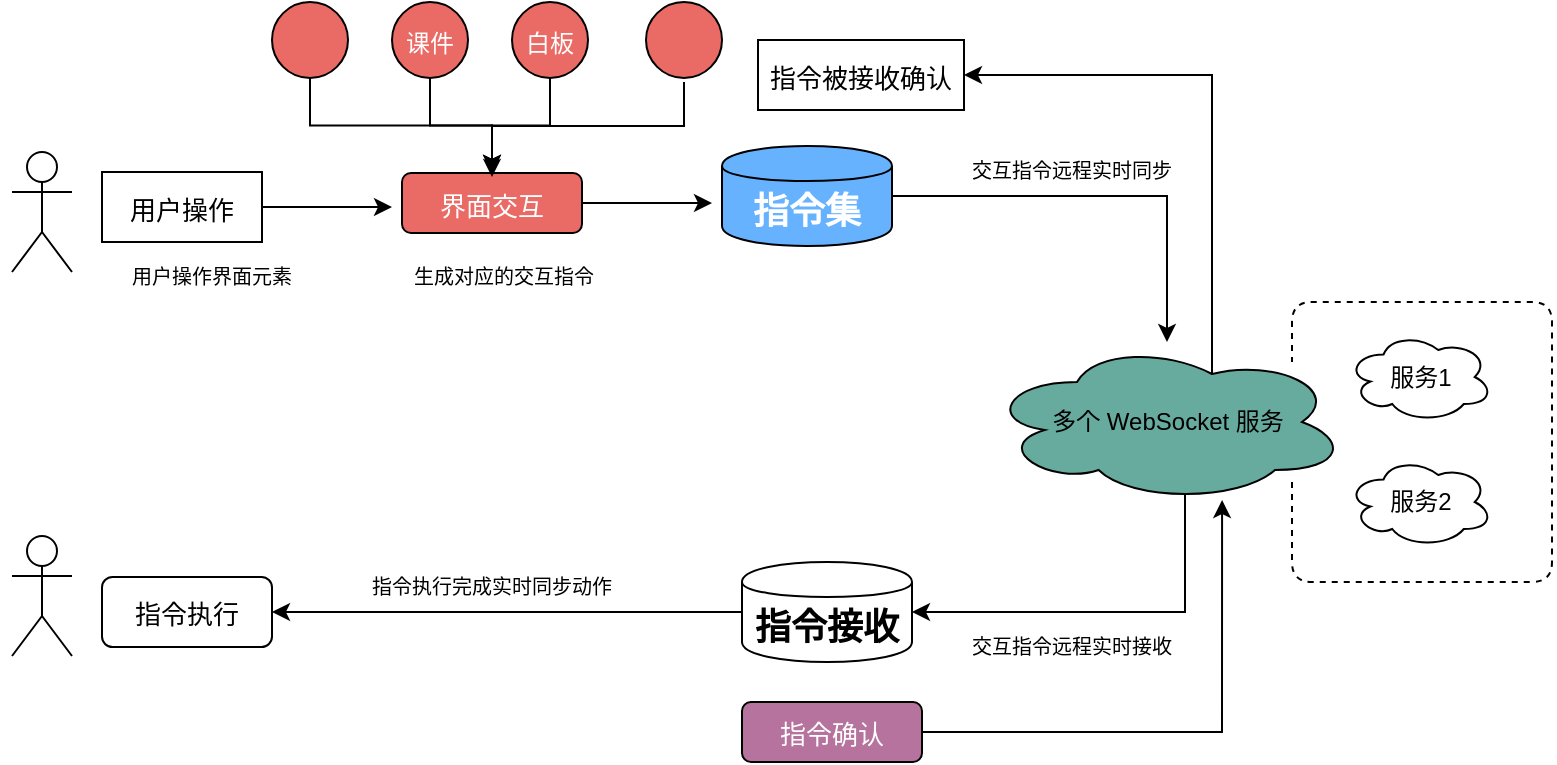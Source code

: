 <mxfile version="10.4.8" type="github"><diagram id="OKLtzuDYqFFcVpiSLFwa" name="Page-1"><mxGraphModel dx="758" dy="467" grid="1" gridSize="10" guides="1" tooltips="1" connect="1" arrows="1" fold="1" page="1" pageScale="1" pageWidth="827" pageHeight="1169" math="0" shadow="0"><root><mxCell id="0"/><mxCell id="1" parent="0"/><mxCell id="AfYKAzfjX0754w6EnX0_-44" style="edgeStyle=orthogonalEdgeStyle;rounded=0;orthogonalLoop=1;jettySize=auto;html=1;exitX=0.55;exitY=0.95;exitDx=0;exitDy=0;exitPerimeter=0;entryX=1;entryY=0.5;entryDx=0;entryDy=0;fontSize=18;fontColor=#FFFFFF;" edge="1" parent="1" source="AfYKAzfjX0754w6EnX0_-1" target="AfYKAzfjX0754w6EnX0_-43"><mxGeometry relative="1" as="geometry"><Array as="points"><mxPoint x="627" y="445"/></Array></mxGeometry></mxCell><mxCell id="AfYKAzfjX0754w6EnX0_-63" style="edgeStyle=orthogonalEdgeStyle;rounded=0;orthogonalLoop=1;jettySize=auto;html=1;exitX=0.625;exitY=0.2;exitDx=0;exitDy=0;exitPerimeter=0;fontSize=18;fontColor=#000000;entryX=1;entryY=0.5;entryDx=0;entryDy=0;" edge="1" parent="1" source="AfYKAzfjX0754w6EnX0_-1" target="AfYKAzfjX0754w6EnX0_-62"><mxGeometry relative="1" as="geometry"><mxPoint x="520" y="177" as="targetPoint"/><Array as="points"><mxPoint x="640" y="177"/></Array></mxGeometry></mxCell><mxCell id="AfYKAzfjX0754w6EnX0_-1" value="多个 WebSocket 服务" style="ellipse;shape=cloud;whiteSpace=wrap;html=1;fillColor=#67AB9F;" vertex="1" parent="1"><mxGeometry x="527.5" y="310" width="180" height="80" as="geometry"/></mxCell><mxCell id="AfYKAzfjX0754w6EnX0_-42" style="edgeStyle=orthogonalEdgeStyle;rounded=0;orthogonalLoop=1;jettySize=auto;html=1;exitX=1;exitY=0.5;exitDx=0;exitDy=0;fontSize=18;fontColor=#FFFFFF;" edge="1" parent="1" source="AfYKAzfjX0754w6EnX0_-2" target="AfYKAzfjX0754w6EnX0_-1"><mxGeometry relative="1" as="geometry"/></mxCell><mxCell id="AfYKAzfjX0754w6EnX0_-2" value="指令集" style="shape=cylinder;whiteSpace=wrap;html=1;boundedLbl=1;backgroundOutline=1;fillColor=#66B2FF;fontColor=#FFFFFF;fontStyle=1;fontSize=18;" vertex="1" parent="1"><mxGeometry x="395" y="212" width="85" height="50" as="geometry"/></mxCell><mxCell id="AfYKAzfjX0754w6EnX0_-33" style="edgeStyle=orthogonalEdgeStyle;rounded=0;orthogonalLoop=1;jettySize=auto;html=1;fontSize=18;fontColor=#FFFFFF;" edge="1" parent="1" source="AfYKAzfjX0754w6EnX0_-3"><mxGeometry relative="1" as="geometry"><mxPoint x="390" y="240.5" as="targetPoint"/></mxGeometry></mxCell><mxCell id="AfYKAzfjX0754w6EnX0_-3" value="&lt;span style=&quot;font-size: 13px&quot;&gt;界面交互&lt;/span&gt;" style="rounded=1;whiteSpace=wrap;html=1;fillColor=#EA6B66;fontSize=18;fontColor=#FFFFFF;" vertex="1" parent="1"><mxGeometry x="235" y="225.5" width="90" height="30" as="geometry"/></mxCell><mxCell id="AfYKAzfjX0754w6EnX0_-32" style="edgeStyle=orthogonalEdgeStyle;rounded=0;orthogonalLoop=1;jettySize=auto;html=1;fontSize=18;fontColor=#FFFFFF;" edge="1" parent="1" source="AfYKAzfjX0754w6EnX0_-16"><mxGeometry relative="1" as="geometry"><mxPoint x="230" y="242.5" as="targetPoint"/></mxGeometry></mxCell><mxCell id="AfYKAzfjX0754w6EnX0_-16" value="&lt;font color=&quot;#000000&quot; style=&quot;font-size: 13px&quot;&gt;用户操作&lt;/font&gt;" style="rounded=0;whiteSpace=wrap;html=1;fillColor=none;fontSize=18;fontColor=#FFFFFF;" vertex="1" parent="1"><mxGeometry x="85" y="225" width="80" height="35" as="geometry"/></mxCell><mxCell id="AfYKAzfjX0754w6EnX0_-18" value="Actor" style="shape=umlActor;verticalLabelPosition=bottom;labelBackgroundColor=#ffffff;verticalAlign=top;html=1;outlineConnect=0;fillColor=#FFFFFF;fontSize=18;fontColor=#FFFFFF;" vertex="1" parent="1"><mxGeometry x="40" y="215" width="30" height="60" as="geometry"/></mxCell><mxCell id="AfYKAzfjX0754w6EnX0_-36" style="edgeStyle=orthogonalEdgeStyle;rounded=0;orthogonalLoop=1;jettySize=auto;html=1;exitX=0.5;exitY=1;exitDx=0;exitDy=0;entryX=0.5;entryY=0;entryDx=0;entryDy=0;fontSize=18;fontColor=#FFFFFF;" edge="1" parent="1" source="AfYKAzfjX0754w6EnX0_-34" target="AfYKAzfjX0754w6EnX0_-3"><mxGeometry relative="1" as="geometry"/></mxCell><mxCell id="AfYKAzfjX0754w6EnX0_-34" value="&lt;font style=&quot;font-size: 12px ; line-height: 90%&quot;&gt;课件&lt;br&gt;&lt;/font&gt;" style="ellipse;whiteSpace=wrap;html=1;aspect=fixed;fillColor=#EA6B66;fontSize=18;fontColor=#FFFFFF;strokeColor=#000000;" vertex="1" parent="1"><mxGeometry x="230" y="140" width="38" height="38" as="geometry"/></mxCell><mxCell id="AfYKAzfjX0754w6EnX0_-37" style="edgeStyle=orthogonalEdgeStyle;rounded=0;orthogonalLoop=1;jettySize=auto;html=1;exitX=0.5;exitY=1;exitDx=0;exitDy=0;entryX=0.5;entryY=0;entryDx=0;entryDy=0;fontSize=18;fontColor=#FFFFFF;" edge="1" parent="1" source="AfYKAzfjX0754w6EnX0_-35" target="AfYKAzfjX0754w6EnX0_-3"><mxGeometry relative="1" as="geometry"/></mxCell><mxCell id="AfYKAzfjX0754w6EnX0_-35" value="&lt;span style=&quot;font-size: 12px&quot;&gt;白板&lt;/span&gt;&lt;br&gt;" style="ellipse;whiteSpace=wrap;html=1;aspect=fixed;fillColor=#EA6B66;fontSize=18;fontColor=#FFFFFF;strokeColor=#000000;" vertex="1" parent="1"><mxGeometry x="290" y="140" width="38" height="38" as="geometry"/></mxCell><mxCell id="AfYKAzfjX0754w6EnX0_-39" style="edgeStyle=orthogonalEdgeStyle;rounded=0;orthogonalLoop=1;jettySize=auto;html=1;exitX=0.5;exitY=1;exitDx=0;exitDy=0;entryX=0.5;entryY=0;entryDx=0;entryDy=0;fontSize=18;fontColor=#FFFFFF;" edge="1" parent="1" source="AfYKAzfjX0754w6EnX0_-38" target="AfYKAzfjX0754w6EnX0_-3"><mxGeometry relative="1" as="geometry"/></mxCell><mxCell id="AfYKAzfjX0754w6EnX0_-38" value="&lt;font style=&quot;font-size: 12px ; line-height: 90%&quot;&gt;&lt;br&gt;&lt;/font&gt;" style="ellipse;whiteSpace=wrap;html=1;aspect=fixed;fillColor=#EA6B66;fontSize=18;fontColor=#FFFFFF;strokeColor=#000000;" vertex="1" parent="1"><mxGeometry x="170" y="140" width="38" height="38" as="geometry"/></mxCell><mxCell id="AfYKAzfjX0754w6EnX0_-41" style="edgeStyle=orthogonalEdgeStyle;rounded=0;orthogonalLoop=1;jettySize=auto;html=1;fontSize=18;fontColor=#FFFFFF;" edge="1" parent="1"><mxGeometry relative="1" as="geometry"><mxPoint x="376" y="180" as="sourcePoint"/><mxPoint x="280" y="227.5" as="targetPoint"/><Array as="points"><mxPoint x="376" y="202"/><mxPoint x="280" y="202"/></Array></mxGeometry></mxCell><mxCell id="AfYKAzfjX0754w6EnX0_-40" value="" style="ellipse;whiteSpace=wrap;html=1;aspect=fixed;fillColor=#EA6B66;fontSize=18;fontColor=#FFFFFF;strokeColor=#000000;" vertex="1" parent="1"><mxGeometry x="357" y="140" width="38" height="38" as="geometry"/></mxCell><mxCell id="AfYKAzfjX0754w6EnX0_-46" style="edgeStyle=orthogonalEdgeStyle;rounded=0;orthogonalLoop=1;jettySize=auto;html=1;entryX=1;entryY=0.5;entryDx=0;entryDy=0;fontSize=18;fontColor=#000000;" edge="1" parent="1" source="AfYKAzfjX0754w6EnX0_-43" target="AfYKAzfjX0754w6EnX0_-45"><mxGeometry relative="1" as="geometry"/></mxCell><mxCell id="AfYKAzfjX0754w6EnX0_-43" value="指令接收" style="shape=cylinder;whiteSpace=wrap;html=1;boundedLbl=1;backgroundOutline=1;fillColor=none;fontColor=#000000;fontStyle=1;fontSize=18;" vertex="1" parent="1"><mxGeometry x="405" y="420" width="85" height="50" as="geometry"/></mxCell><mxCell id="AfYKAzfjX0754w6EnX0_-45" value="&lt;font style=&quot;font-size: 13px&quot;&gt;指令执行&lt;/font&gt;" style="rounded=1;whiteSpace=wrap;html=1;strokeColor=#000000;fillColor=none;fontSize=18;fontColor=#000000;" vertex="1" parent="1"><mxGeometry x="85" y="427.5" width="85" height="35" as="geometry"/></mxCell><mxCell id="AfYKAzfjX0754w6EnX0_-47" value="&lt;font style=&quot;font-size: 10px&quot;&gt;用户操作界面元素&lt;/font&gt;" style="text;html=1;strokeColor=none;fillColor=none;align=center;verticalAlign=middle;whiteSpace=wrap;rounded=0;fontSize=18;fontColor=#000000;" vertex="1" parent="1"><mxGeometry x="50" y="265" width="180" height="20" as="geometry"/></mxCell><mxCell id="AfYKAzfjX0754w6EnX0_-48" value="&lt;span style=&quot;font-size: 10px&quot;&gt;生成对应的交互指令&lt;/span&gt;" style="text;html=1;strokeColor=none;fillColor=none;align=center;verticalAlign=middle;whiteSpace=wrap;rounded=0;fontSize=18;fontColor=#000000;" vertex="1" parent="1"><mxGeometry x="196" y="265" width="180" height="20" as="geometry"/></mxCell><mxCell id="AfYKAzfjX0754w6EnX0_-49" value="&lt;span style=&quot;font-size: 10px&quot;&gt;交互指令远程实时同步&lt;/span&gt;" style="text;html=1;strokeColor=none;fillColor=none;align=center;verticalAlign=middle;whiteSpace=wrap;rounded=0;fontSize=18;fontColor=#000000;" vertex="1" parent="1"><mxGeometry x="480" y="212" width="180" height="20" as="geometry"/></mxCell><mxCell id="AfYKAzfjX0754w6EnX0_-50" value="&lt;span style=&quot;font-size: 10px&quot;&gt;交互指令远程实时接收&lt;/span&gt;" style="text;html=1;strokeColor=none;fillColor=none;align=center;verticalAlign=middle;whiteSpace=wrap;rounded=0;fontSize=18;fontColor=#000000;" vertex="1" parent="1"><mxGeometry x="480" y="450" width="180" height="20" as="geometry"/></mxCell><mxCell id="AfYKAzfjX0754w6EnX0_-51" value="&lt;span style=&quot;font-size: 10px&quot;&gt;指令执行完成实时同步动作&lt;/span&gt;" style="text;html=1;strokeColor=none;fillColor=none;align=center;verticalAlign=middle;whiteSpace=wrap;rounded=0;fontSize=18;fontColor=#000000;" vertex="1" parent="1"><mxGeometry x="190" y="420" width="180" height="20" as="geometry"/></mxCell><mxCell id="AfYKAzfjX0754w6EnX0_-52" value="服务1" style="ellipse;shape=cloud;whiteSpace=wrap;html=1;fillColor=none;" vertex="1" parent="1"><mxGeometry x="707.5" y="305" width="73" height="45" as="geometry"/></mxCell><mxCell id="AfYKAzfjX0754w6EnX0_-53" value="服务2" style="ellipse;shape=cloud;whiteSpace=wrap;html=1;fillColor=none;" vertex="1" parent="1"><mxGeometry x="707.5" y="367.5" width="73" height="45" as="geometry"/></mxCell><mxCell id="AfYKAzfjX0754w6EnX0_-56" value="" style="endArrow=none;dashed=1;html=1;fontSize=18;fontColor=#000000;" edge="1" parent="1"><mxGeometry width="50" height="50" relative="1" as="geometry"><mxPoint x="680" y="380" as="sourcePoint"/><mxPoint x="680" y="320" as="targetPoint"/><Array as="points"><mxPoint x="680" y="430"/><mxPoint x="810" y="430"/><mxPoint x="810" y="360"/><mxPoint x="810" y="290"/><mxPoint x="680" y="290"/></Array></mxGeometry></mxCell><mxCell id="AfYKAzfjX0754w6EnX0_-57" value="Actor" style="shape=umlActor;verticalLabelPosition=bottom;labelBackgroundColor=#ffffff;verticalAlign=top;html=1;outlineConnect=0;fillColor=#FFFFFF;fontSize=18;fontColor=#FFFFFF;" vertex="1" parent="1"><mxGeometry x="40" y="407" width="30" height="60" as="geometry"/></mxCell><mxCell id="AfYKAzfjX0754w6EnX0_-61" style="edgeStyle=orthogonalEdgeStyle;rounded=0;orthogonalLoop=1;jettySize=auto;html=1;entryX=0.653;entryY=0.988;entryDx=0;entryDy=0;entryPerimeter=0;fontSize=18;fontColor=#000000;" edge="1" parent="1" source="AfYKAzfjX0754w6EnX0_-60" target="AfYKAzfjX0754w6EnX0_-1"><mxGeometry relative="1" as="geometry"/></mxCell><mxCell id="AfYKAzfjX0754w6EnX0_-60" value="&lt;span style=&quot;font-size: 13px&quot;&gt;指令确认&lt;/span&gt;" style="rounded=1;whiteSpace=wrap;html=1;fillColor=#B5739D;fontSize=18;fontColor=#FFFFFF;" vertex="1" parent="1"><mxGeometry x="405" y="490" width="90" height="30" as="geometry"/></mxCell><mxCell id="AfYKAzfjX0754w6EnX0_-62" value="&lt;font color=&quot;#000000&quot; style=&quot;font-size: 13px&quot;&gt;指令被接收确认&lt;/font&gt;" style="rounded=0;whiteSpace=wrap;html=1;fillColor=none;fontSize=18;fontColor=#FFFFFF;" vertex="1" parent="1"><mxGeometry x="413" y="159" width="103" height="35" as="geometry"/></mxCell></root></mxGraphModel></diagram></mxfile>